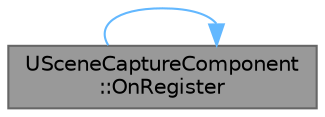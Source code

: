 digraph "USceneCaptureComponent::OnRegister"
{
 // INTERACTIVE_SVG=YES
 // LATEX_PDF_SIZE
  bgcolor="transparent";
  edge [fontname=Helvetica,fontsize=10,labelfontname=Helvetica,labelfontsize=10];
  node [fontname=Helvetica,fontsize=10,shape=box,height=0.2,width=0.4];
  rankdir="LR";
  Node1 [id="Node000001",label="USceneCaptureComponent\l::OnRegister",height=0.2,width=0.4,color="gray40", fillcolor="grey60", style="filled", fontcolor="black",tooltip="Called when a component is registered, after Scene is set, but before CreateRenderState_Concurrent or..."];
  Node1 -> Node1 [id="edge1_Node000001_Node000001",color="steelblue1",style="solid",tooltip=" "];
}
